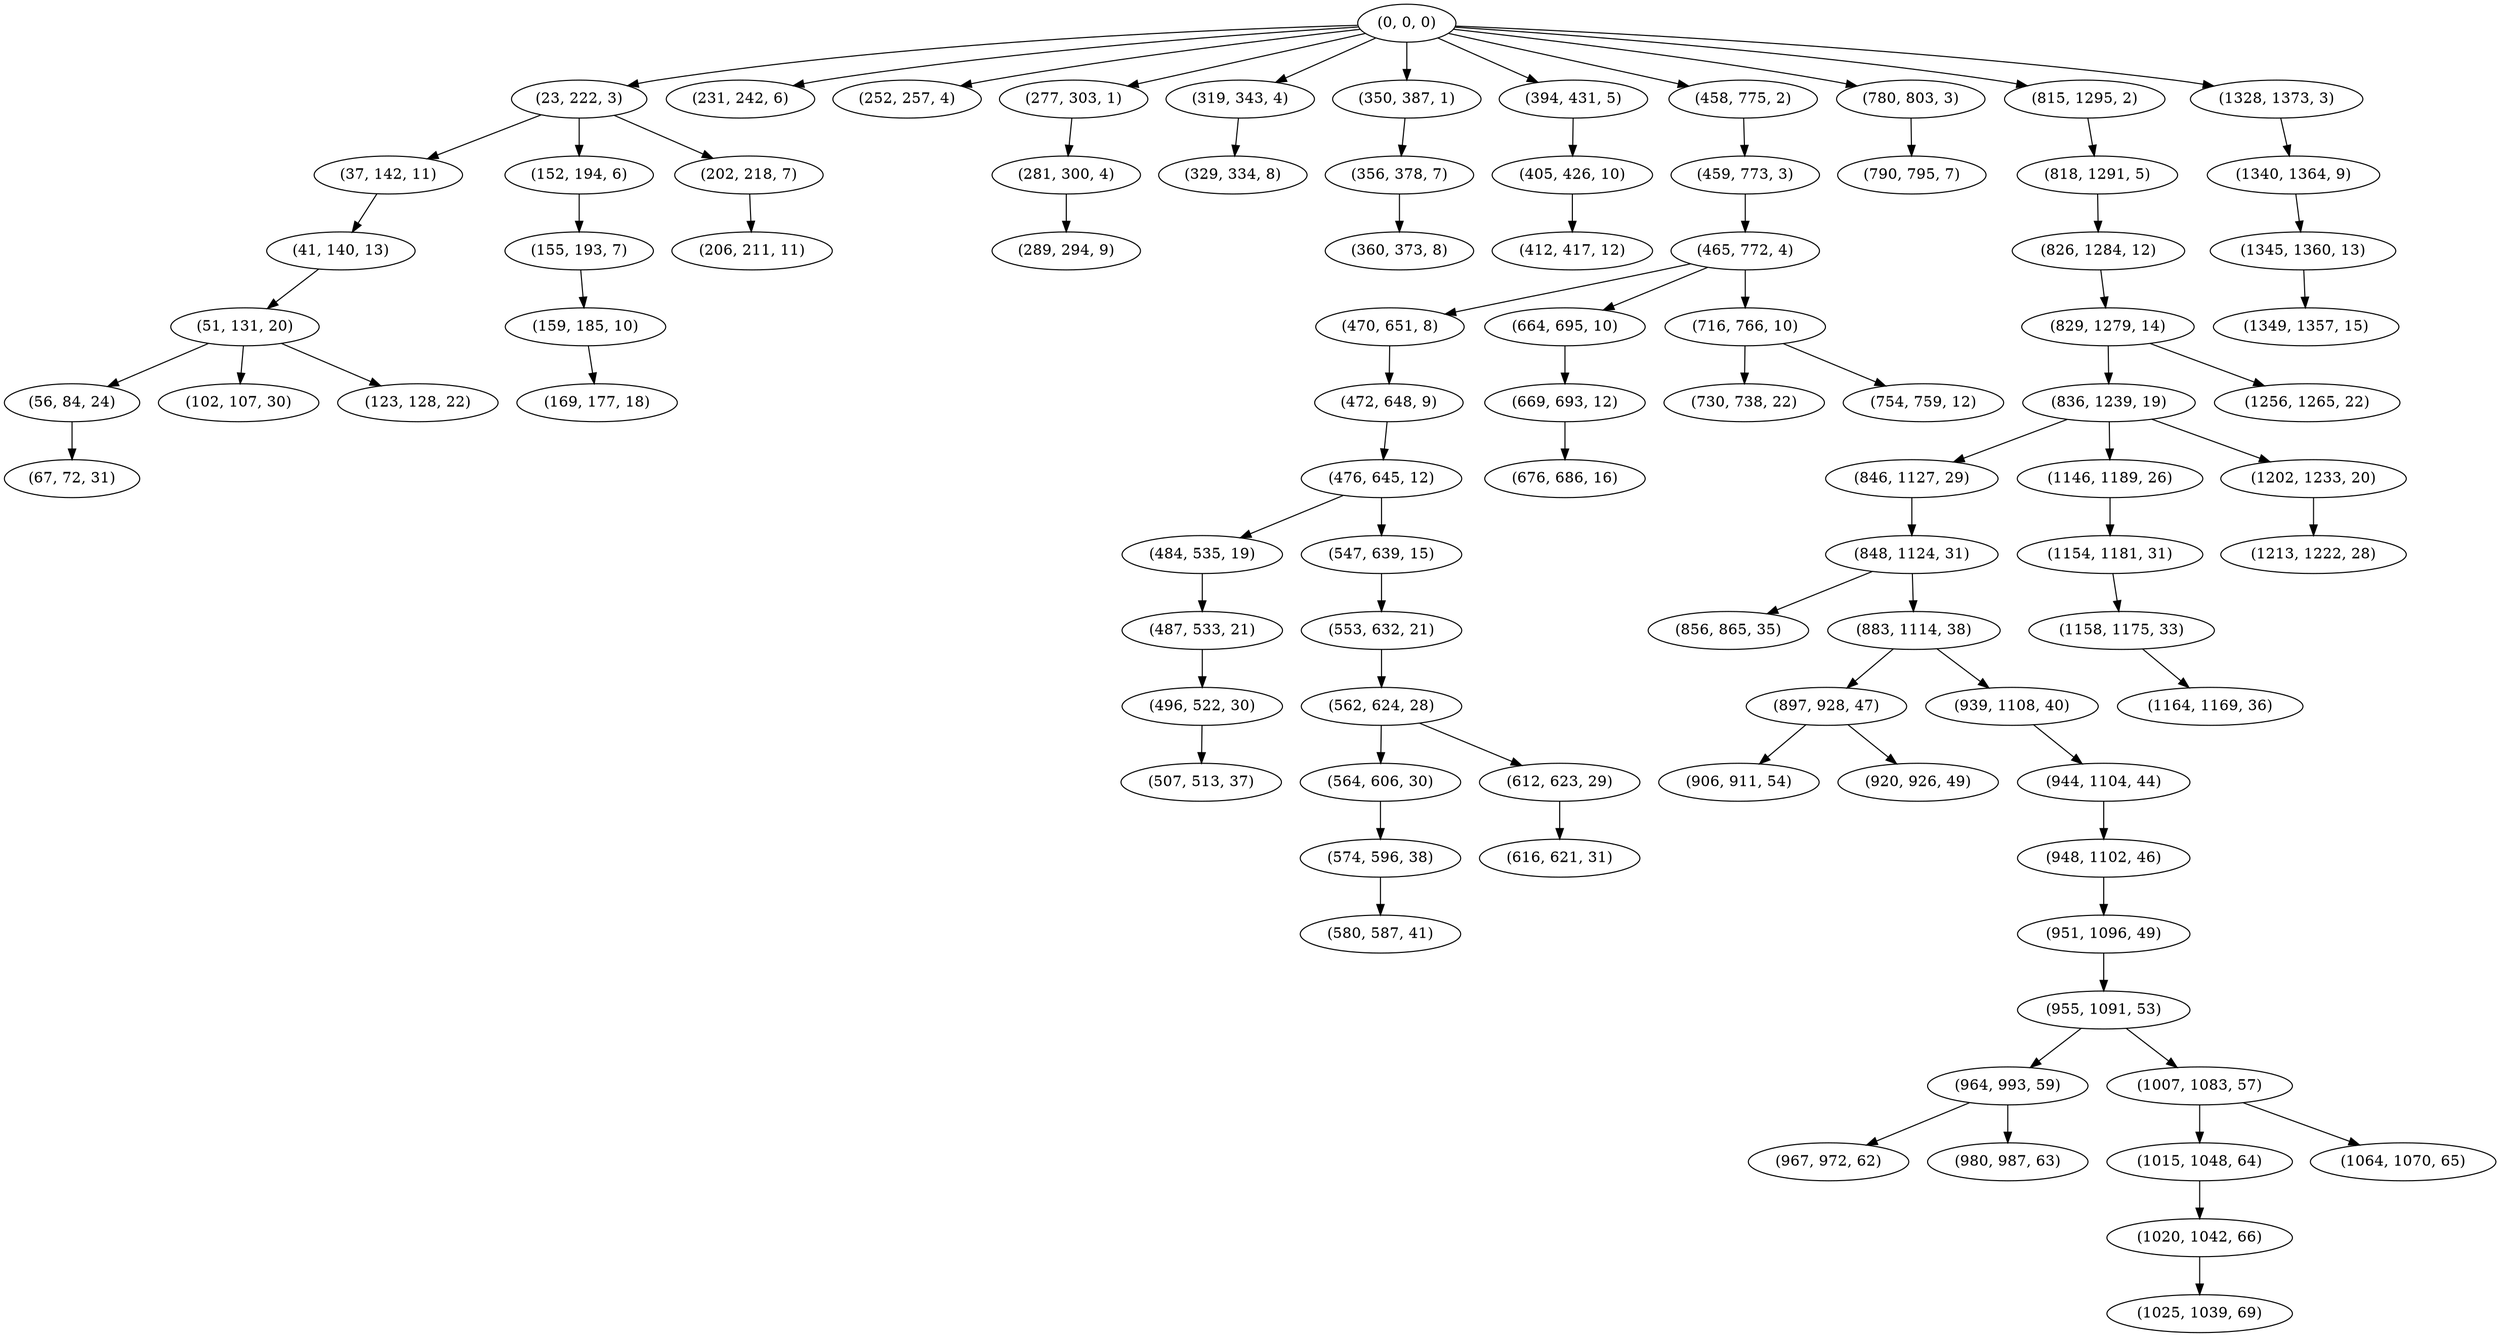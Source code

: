 digraph tree {
    "(0, 0, 0)";
    "(23, 222, 3)";
    "(37, 142, 11)";
    "(41, 140, 13)";
    "(51, 131, 20)";
    "(56, 84, 24)";
    "(67, 72, 31)";
    "(102, 107, 30)";
    "(123, 128, 22)";
    "(152, 194, 6)";
    "(155, 193, 7)";
    "(159, 185, 10)";
    "(169, 177, 18)";
    "(202, 218, 7)";
    "(206, 211, 11)";
    "(231, 242, 6)";
    "(252, 257, 4)";
    "(277, 303, 1)";
    "(281, 300, 4)";
    "(289, 294, 9)";
    "(319, 343, 4)";
    "(329, 334, 8)";
    "(350, 387, 1)";
    "(356, 378, 7)";
    "(360, 373, 8)";
    "(394, 431, 5)";
    "(405, 426, 10)";
    "(412, 417, 12)";
    "(458, 775, 2)";
    "(459, 773, 3)";
    "(465, 772, 4)";
    "(470, 651, 8)";
    "(472, 648, 9)";
    "(476, 645, 12)";
    "(484, 535, 19)";
    "(487, 533, 21)";
    "(496, 522, 30)";
    "(507, 513, 37)";
    "(547, 639, 15)";
    "(553, 632, 21)";
    "(562, 624, 28)";
    "(564, 606, 30)";
    "(574, 596, 38)";
    "(580, 587, 41)";
    "(612, 623, 29)";
    "(616, 621, 31)";
    "(664, 695, 10)";
    "(669, 693, 12)";
    "(676, 686, 16)";
    "(716, 766, 10)";
    "(730, 738, 22)";
    "(754, 759, 12)";
    "(780, 803, 3)";
    "(790, 795, 7)";
    "(815, 1295, 2)";
    "(818, 1291, 5)";
    "(826, 1284, 12)";
    "(829, 1279, 14)";
    "(836, 1239, 19)";
    "(846, 1127, 29)";
    "(848, 1124, 31)";
    "(856, 865, 35)";
    "(883, 1114, 38)";
    "(897, 928, 47)";
    "(906, 911, 54)";
    "(920, 926, 49)";
    "(939, 1108, 40)";
    "(944, 1104, 44)";
    "(948, 1102, 46)";
    "(951, 1096, 49)";
    "(955, 1091, 53)";
    "(964, 993, 59)";
    "(967, 972, 62)";
    "(980, 987, 63)";
    "(1007, 1083, 57)";
    "(1015, 1048, 64)";
    "(1020, 1042, 66)";
    "(1025, 1039, 69)";
    "(1064, 1070, 65)";
    "(1146, 1189, 26)";
    "(1154, 1181, 31)";
    "(1158, 1175, 33)";
    "(1164, 1169, 36)";
    "(1202, 1233, 20)";
    "(1213, 1222, 28)";
    "(1256, 1265, 22)";
    "(1328, 1373, 3)";
    "(1340, 1364, 9)";
    "(1345, 1360, 13)";
    "(1349, 1357, 15)";
    "(0, 0, 0)" -> "(23, 222, 3)";
    "(0, 0, 0)" -> "(231, 242, 6)";
    "(0, 0, 0)" -> "(252, 257, 4)";
    "(0, 0, 0)" -> "(277, 303, 1)";
    "(0, 0, 0)" -> "(319, 343, 4)";
    "(0, 0, 0)" -> "(350, 387, 1)";
    "(0, 0, 0)" -> "(394, 431, 5)";
    "(0, 0, 0)" -> "(458, 775, 2)";
    "(0, 0, 0)" -> "(780, 803, 3)";
    "(0, 0, 0)" -> "(815, 1295, 2)";
    "(0, 0, 0)" -> "(1328, 1373, 3)";
    "(23, 222, 3)" -> "(37, 142, 11)";
    "(23, 222, 3)" -> "(152, 194, 6)";
    "(23, 222, 3)" -> "(202, 218, 7)";
    "(37, 142, 11)" -> "(41, 140, 13)";
    "(41, 140, 13)" -> "(51, 131, 20)";
    "(51, 131, 20)" -> "(56, 84, 24)";
    "(51, 131, 20)" -> "(102, 107, 30)";
    "(51, 131, 20)" -> "(123, 128, 22)";
    "(56, 84, 24)" -> "(67, 72, 31)";
    "(152, 194, 6)" -> "(155, 193, 7)";
    "(155, 193, 7)" -> "(159, 185, 10)";
    "(159, 185, 10)" -> "(169, 177, 18)";
    "(202, 218, 7)" -> "(206, 211, 11)";
    "(277, 303, 1)" -> "(281, 300, 4)";
    "(281, 300, 4)" -> "(289, 294, 9)";
    "(319, 343, 4)" -> "(329, 334, 8)";
    "(350, 387, 1)" -> "(356, 378, 7)";
    "(356, 378, 7)" -> "(360, 373, 8)";
    "(394, 431, 5)" -> "(405, 426, 10)";
    "(405, 426, 10)" -> "(412, 417, 12)";
    "(458, 775, 2)" -> "(459, 773, 3)";
    "(459, 773, 3)" -> "(465, 772, 4)";
    "(465, 772, 4)" -> "(470, 651, 8)";
    "(465, 772, 4)" -> "(664, 695, 10)";
    "(465, 772, 4)" -> "(716, 766, 10)";
    "(470, 651, 8)" -> "(472, 648, 9)";
    "(472, 648, 9)" -> "(476, 645, 12)";
    "(476, 645, 12)" -> "(484, 535, 19)";
    "(476, 645, 12)" -> "(547, 639, 15)";
    "(484, 535, 19)" -> "(487, 533, 21)";
    "(487, 533, 21)" -> "(496, 522, 30)";
    "(496, 522, 30)" -> "(507, 513, 37)";
    "(547, 639, 15)" -> "(553, 632, 21)";
    "(553, 632, 21)" -> "(562, 624, 28)";
    "(562, 624, 28)" -> "(564, 606, 30)";
    "(562, 624, 28)" -> "(612, 623, 29)";
    "(564, 606, 30)" -> "(574, 596, 38)";
    "(574, 596, 38)" -> "(580, 587, 41)";
    "(612, 623, 29)" -> "(616, 621, 31)";
    "(664, 695, 10)" -> "(669, 693, 12)";
    "(669, 693, 12)" -> "(676, 686, 16)";
    "(716, 766, 10)" -> "(730, 738, 22)";
    "(716, 766, 10)" -> "(754, 759, 12)";
    "(780, 803, 3)" -> "(790, 795, 7)";
    "(815, 1295, 2)" -> "(818, 1291, 5)";
    "(818, 1291, 5)" -> "(826, 1284, 12)";
    "(826, 1284, 12)" -> "(829, 1279, 14)";
    "(829, 1279, 14)" -> "(836, 1239, 19)";
    "(829, 1279, 14)" -> "(1256, 1265, 22)";
    "(836, 1239, 19)" -> "(846, 1127, 29)";
    "(836, 1239, 19)" -> "(1146, 1189, 26)";
    "(836, 1239, 19)" -> "(1202, 1233, 20)";
    "(846, 1127, 29)" -> "(848, 1124, 31)";
    "(848, 1124, 31)" -> "(856, 865, 35)";
    "(848, 1124, 31)" -> "(883, 1114, 38)";
    "(883, 1114, 38)" -> "(897, 928, 47)";
    "(883, 1114, 38)" -> "(939, 1108, 40)";
    "(897, 928, 47)" -> "(906, 911, 54)";
    "(897, 928, 47)" -> "(920, 926, 49)";
    "(939, 1108, 40)" -> "(944, 1104, 44)";
    "(944, 1104, 44)" -> "(948, 1102, 46)";
    "(948, 1102, 46)" -> "(951, 1096, 49)";
    "(951, 1096, 49)" -> "(955, 1091, 53)";
    "(955, 1091, 53)" -> "(964, 993, 59)";
    "(955, 1091, 53)" -> "(1007, 1083, 57)";
    "(964, 993, 59)" -> "(967, 972, 62)";
    "(964, 993, 59)" -> "(980, 987, 63)";
    "(1007, 1083, 57)" -> "(1015, 1048, 64)";
    "(1007, 1083, 57)" -> "(1064, 1070, 65)";
    "(1015, 1048, 64)" -> "(1020, 1042, 66)";
    "(1020, 1042, 66)" -> "(1025, 1039, 69)";
    "(1146, 1189, 26)" -> "(1154, 1181, 31)";
    "(1154, 1181, 31)" -> "(1158, 1175, 33)";
    "(1158, 1175, 33)" -> "(1164, 1169, 36)";
    "(1202, 1233, 20)" -> "(1213, 1222, 28)";
    "(1328, 1373, 3)" -> "(1340, 1364, 9)";
    "(1340, 1364, 9)" -> "(1345, 1360, 13)";
    "(1345, 1360, 13)" -> "(1349, 1357, 15)";
}
